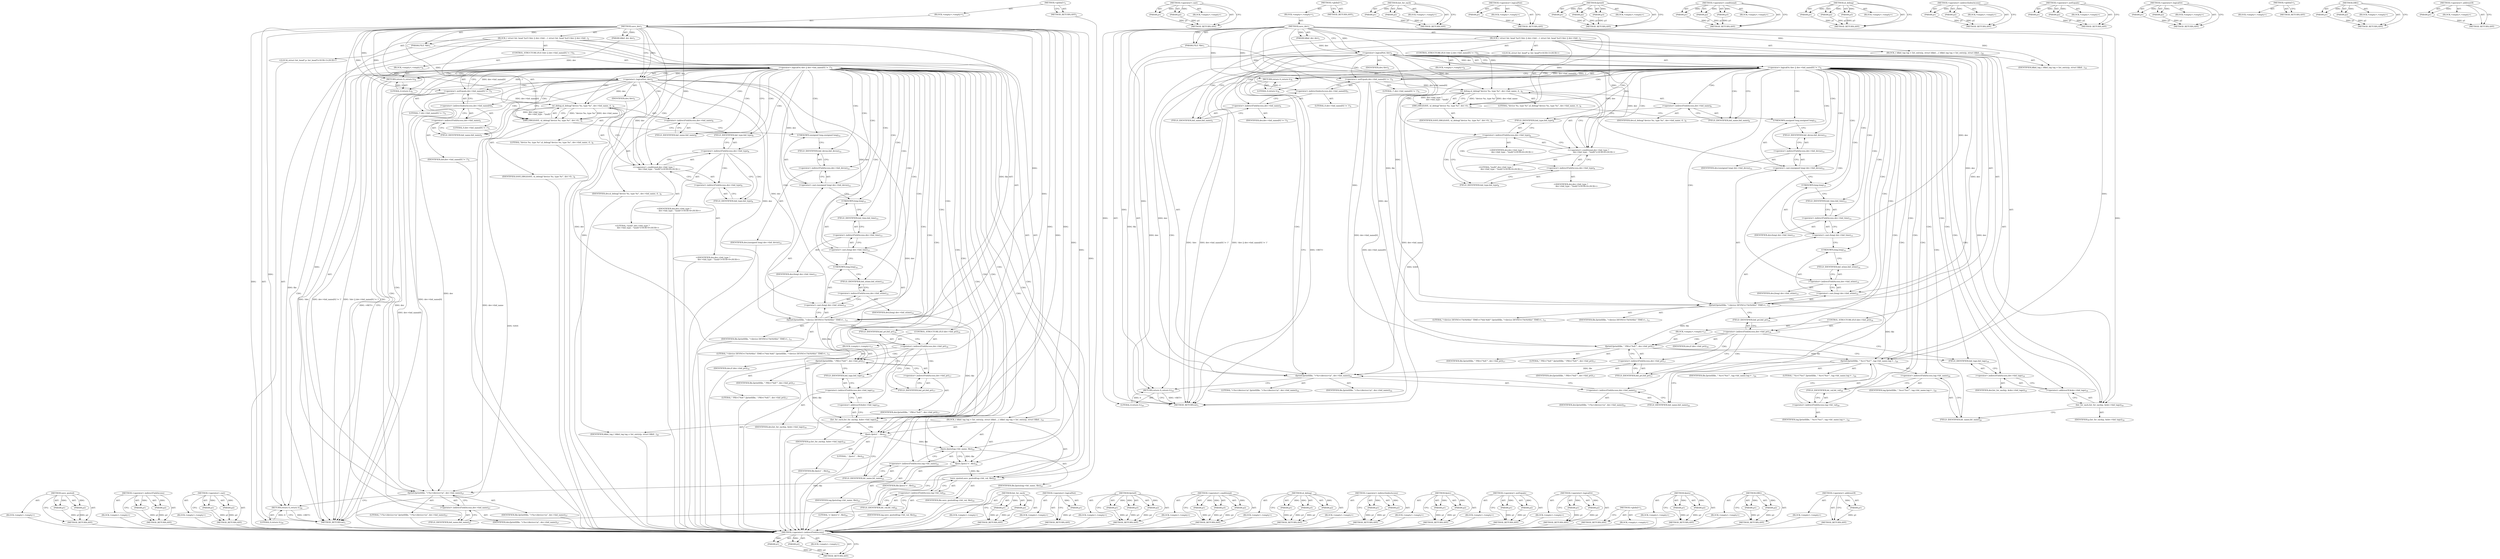 digraph "&lt;operator&gt;.addressOf" {
vulnerable_152 [label=<(METHOD,&lt;operator&gt;.indirectFieldAccess)>];
vulnerable_153 [label=<(PARAM,p1)>];
vulnerable_154 [label=<(PARAM,p2)>];
vulnerable_155 [label=<(BLOCK,&lt;empty&gt;,&lt;empty&gt;)>];
vulnerable_156 [label=<(METHOD_RETURN,ANY)>];
vulnerable_180 [label=<(METHOD,&lt;operator&gt;.cast)>];
vulnerable_181 [label=<(PARAM,p1)>];
vulnerable_182 [label=<(PARAM,p2)>];
vulnerable_183 [label=<(BLOCK,&lt;empty&gt;,&lt;empty&gt;)>];
vulnerable_184 [label=<(METHOD_RETURN,ANY)>];
vulnerable_6 [label=<(METHOD,&lt;global&gt;)<SUB>1</SUB>>];
vulnerable_7 [label=<(BLOCK,&lt;empty&gt;,&lt;empty&gt;)<SUB>1</SUB>>];
vulnerable_8 [label=<(METHOD,save_dev)<SUB>1</SUB>>];
vulnerable_9 [label=<(PARAM,blkid_dev dev)<SUB>1</SUB>>];
vulnerable_10 [label=<(PARAM,FILE *file)<SUB>1</SUB>>];
vulnerable_11 [label=<(BLOCK,{
 	struct list_head *p;

	if (!dev || dev-&gt;bid...,{
 	struct list_head *p;

	if (!dev || dev-&gt;bid...)<SUB>2</SUB>>];
vulnerable_12 [label="<(LOCAL,struct list_head* p: list_head*)<SUB>3</SUB>>"];
vulnerable_13 [label=<(CONTROL_STRUCTURE,IF,if (!dev || dev-&gt;bid_name[0] != '/'))<SUB>5</SUB>>];
vulnerable_14 [label=<(&lt;operator&gt;.logicalOr,!dev || dev-&gt;bid_name[0] != '/')<SUB>5</SUB>>];
vulnerable_15 [label=<(&lt;operator&gt;.logicalNot,!dev)<SUB>5</SUB>>];
vulnerable_16 [label=<(IDENTIFIER,dev,!dev)<SUB>5</SUB>>];
vulnerable_17 [label=<(&lt;operator&gt;.notEquals,dev-&gt;bid_name[0] != '/')<SUB>5</SUB>>];
vulnerable_18 [label=<(&lt;operator&gt;.indirectIndexAccess,dev-&gt;bid_name[0])<SUB>5</SUB>>];
vulnerable_19 [label=<(&lt;operator&gt;.indirectFieldAccess,dev-&gt;bid_name)<SUB>5</SUB>>];
vulnerable_20 [label=<(IDENTIFIER,dev,dev-&gt;bid_name[0] != '/')<SUB>5</SUB>>];
vulnerable_21 [label=<(FIELD_IDENTIFIER,bid_name,bid_name)<SUB>5</SUB>>];
vulnerable_22 [label=<(LITERAL,0,dev-&gt;bid_name[0] != '/')<SUB>5</SUB>>];
vulnerable_23 [label=<(LITERAL,'/',dev-&gt;bid_name[0] != '/')<SUB>5</SUB>>];
vulnerable_24 [label=<(BLOCK,&lt;empty&gt;,&lt;empty&gt;)<SUB>6</SUB>>];
vulnerable_25 [label=<(RETURN,return 0;,return 0;)<SUB>6</SUB>>];
vulnerable_26 [label=<(LITERAL,0,return 0;)<SUB>6</SUB>>];
vulnerable_27 [label=<(DBG,DBG(SAVE, ul_debug(&quot;device %s, type %s&quot;, dev-&gt;b...)<SUB>8</SUB>>];
vulnerable_28 [label=<(IDENTIFIER,SAVE,DBG(SAVE, ul_debug(&quot;device %s, type %s&quot;, dev-&gt;b...)<SUB>8</SUB>>];
vulnerable_29 [label=<(ul_debug,ul_debug(&quot;device %s, type %s&quot;, dev-&gt;bid_name, d...)<SUB>8</SUB>>];
vulnerable_30 [label=<(LITERAL,&quot;device %s, type %s&quot;,ul_debug(&quot;device %s, type %s&quot;, dev-&gt;bid_name, d...)<SUB>8</SUB>>];
vulnerable_31 [label=<(&lt;operator&gt;.indirectFieldAccess,dev-&gt;bid_name)<SUB>8</SUB>>];
vulnerable_32 [label=<(IDENTIFIER,dev,ul_debug(&quot;device %s, type %s&quot;, dev-&gt;bid_name, d...)<SUB>8</SUB>>];
vulnerable_33 [label=<(FIELD_IDENTIFIER,bid_name,bid_name)<SUB>8</SUB>>];
vulnerable_34 [label="<(&lt;operator&gt;.conditional,dev-&gt;bid_type ?
		   dev-&gt;bid_type : &quot;(null)&quot;)<SUB>8</SUB>>"];
vulnerable_35 [label=<(&lt;operator&gt;.indirectFieldAccess,dev-&gt;bid_type)<SUB>8</SUB>>];
vulnerable_36 [label="<(IDENTIFIER,dev,dev-&gt;bid_type ?
		   dev-&gt;bid_type : &quot;(null)&quot;)<SUB>8</SUB>>"];
vulnerable_37 [label=<(FIELD_IDENTIFIER,bid_type,bid_type)<SUB>8</SUB>>];
vulnerable_38 [label=<(&lt;operator&gt;.indirectFieldAccess,dev-&gt;bid_type)<SUB>9</SUB>>];
vulnerable_39 [label="<(IDENTIFIER,dev,dev-&gt;bid_type ?
		   dev-&gt;bid_type : &quot;(null)&quot;)<SUB>9</SUB>>"];
vulnerable_40 [label=<(FIELD_IDENTIFIER,bid_type,bid_type)<SUB>9</SUB>>];
vulnerable_41 [label="<(LITERAL,&quot;(null)&quot;,dev-&gt;bid_type ?
		   dev-&gt;bid_type : &quot;(null)&quot;)<SUB>9</SUB>>"];
vulnerable_42 [label=<(fprintf,fprintf(file, &quot;&lt;device DEVNO=\&quot;0x%04lx\&quot; TIME=\...)<SUB>11</SUB>>];
vulnerable_43 [label=<(IDENTIFIER,file,fprintf(file, &quot;&lt;device DEVNO=\&quot;0x%04lx\&quot; TIME=\...)<SUB>11</SUB>>];
vulnerable_44 [label=<(LITERAL,&quot;&lt;device DEVNO=\&quot;0x%04lx\&quot; TIME=\&quot;%ld.%ld\&quot;&quot;,fprintf(file, &quot;&lt;device DEVNO=\&quot;0x%04lx\&quot; TIME=\...)<SUB>11</SUB>>];
vulnerable_45 [label=<(&lt;operator&gt;.cast,(unsigned long) dev-&gt;bid_devno)<SUB>12</SUB>>];
vulnerable_46 [label=<(UNKNOWN,unsigned long,unsigned long)<SUB>12</SUB>>];
vulnerable_47 [label=<(&lt;operator&gt;.indirectFieldAccess,dev-&gt;bid_devno)<SUB>12</SUB>>];
vulnerable_48 [label=<(IDENTIFIER,dev,(unsigned long) dev-&gt;bid_devno)<SUB>12</SUB>>];
vulnerable_49 [label=<(FIELD_IDENTIFIER,bid_devno,bid_devno)<SUB>12</SUB>>];
vulnerable_50 [label=<(&lt;operator&gt;.cast,(long) dev-&gt;bid_time)<SUB>13</SUB>>];
vulnerable_51 [label=<(UNKNOWN,long,long)<SUB>13</SUB>>];
vulnerable_52 [label=<(&lt;operator&gt;.indirectFieldAccess,dev-&gt;bid_time)<SUB>13</SUB>>];
vulnerable_53 [label=<(IDENTIFIER,dev,(long) dev-&gt;bid_time)<SUB>13</SUB>>];
vulnerable_54 [label=<(FIELD_IDENTIFIER,bid_time,bid_time)<SUB>13</SUB>>];
vulnerable_55 [label=<(&lt;operator&gt;.cast,(long) dev-&gt;bid_utime)<SUB>14</SUB>>];
vulnerable_56 [label=<(UNKNOWN,long,long)<SUB>14</SUB>>];
vulnerable_57 [label=<(&lt;operator&gt;.indirectFieldAccess,dev-&gt;bid_utime)<SUB>14</SUB>>];
vulnerable_58 [label=<(IDENTIFIER,dev,(long) dev-&gt;bid_utime)<SUB>14</SUB>>];
vulnerable_59 [label=<(FIELD_IDENTIFIER,bid_utime,bid_utime)<SUB>14</SUB>>];
vulnerable_60 [label=<(CONTROL_STRUCTURE,IF,if (dev-&gt;bid_pri))<SUB>16</SUB>>];
vulnerable_61 [label=<(&lt;operator&gt;.indirectFieldAccess,dev-&gt;bid_pri)<SUB>16</SUB>>];
vulnerable_62 [label=<(IDENTIFIER,dev,if (dev-&gt;bid_pri))<SUB>16</SUB>>];
vulnerable_63 [label=<(FIELD_IDENTIFIER,bid_pri,bid_pri)<SUB>16</SUB>>];
vulnerable_64 [label=<(BLOCK,&lt;empty&gt;,&lt;empty&gt;)<SUB>17</SUB>>];
vulnerable_65 [label=<(fprintf,fprintf(file, &quot; PRI=\&quot;%d\&quot;&quot;, dev-&gt;bid_pri))<SUB>17</SUB>>];
vulnerable_66 [label=<(IDENTIFIER,file,fprintf(file, &quot; PRI=\&quot;%d\&quot;&quot;, dev-&gt;bid_pri))<SUB>17</SUB>>];
vulnerable_67 [label=<(LITERAL,&quot; PRI=\&quot;%d\&quot;&quot;,fprintf(file, &quot; PRI=\&quot;%d\&quot;&quot;, dev-&gt;bid_pri))<SUB>17</SUB>>];
vulnerable_68 [label=<(&lt;operator&gt;.indirectFieldAccess,dev-&gt;bid_pri)<SUB>17</SUB>>];
vulnerable_69 [label=<(IDENTIFIER,dev,fprintf(file, &quot; PRI=\&quot;%d\&quot;&quot;, dev-&gt;bid_pri))<SUB>17</SUB>>];
vulnerable_70 [label=<(FIELD_IDENTIFIER,bid_pri,bid_pri)<SUB>17</SUB>>];
vulnerable_71 [label=<(list_for_each,list_for_each(p, &amp;dev-&gt;bid_tags))<SUB>18</SUB>>];
vulnerable_72 [label=<(IDENTIFIER,p,list_for_each(p, &amp;dev-&gt;bid_tags))<SUB>18</SUB>>];
vulnerable_73 [label=<(&lt;operator&gt;.addressOf,&amp;dev-&gt;bid_tags)<SUB>18</SUB>>];
vulnerable_74 [label=<(&lt;operator&gt;.indirectFieldAccess,dev-&gt;bid_tags)<SUB>18</SUB>>];
vulnerable_75 [label=<(IDENTIFIER,dev,list_for_each(p, &amp;dev-&gt;bid_tags))<SUB>18</SUB>>];
vulnerable_76 [label=<(FIELD_IDENTIFIER,bid_tags,bid_tags)<SUB>18</SUB>>];
vulnerable_77 [label=<(BLOCK,{
 		blkid_tag tag = list_entry(p, struct blkid...,{
 		blkid_tag tag = list_entry(p, struct blkid...)<SUB>18</SUB>>];
vulnerable_78 [label=<(IDENTIFIER,blkid_tag,{
 		blkid_tag tag = list_entry(p, struct blkid...)<SUB>19</SUB>>];
vulnerable_79 [label=<(fprintf,fprintf(file, &quot; %s=\&quot;%s\&quot;&quot;, tag-&gt;bit_name,tag-&gt;...)<SUB>20</SUB>>];
vulnerable_80 [label=<(IDENTIFIER,file,fprintf(file, &quot; %s=\&quot;%s\&quot;&quot;, tag-&gt;bit_name,tag-&gt;...)<SUB>20</SUB>>];
vulnerable_81 [label=<(LITERAL,&quot; %s=\&quot;%s\&quot;&quot;,fprintf(file, &quot; %s=\&quot;%s\&quot;&quot;, tag-&gt;bit_name,tag-&gt;...)<SUB>20</SUB>>];
vulnerable_82 [label=<(&lt;operator&gt;.indirectFieldAccess,tag-&gt;bit_name)<SUB>20</SUB>>];
vulnerable_83 [label=<(IDENTIFIER,tag,fprintf(file, &quot; %s=\&quot;%s\&quot;&quot;, tag-&gt;bit_name,tag-&gt;...)<SUB>20</SUB>>];
vulnerable_84 [label=<(FIELD_IDENTIFIER,bit_name,bit_name)<SUB>20</SUB>>];
vulnerable_85 [label=<(&lt;operator&gt;.indirectFieldAccess,tag-&gt;bit_val)<SUB>20</SUB>>];
vulnerable_86 [label=<(IDENTIFIER,tag,fprintf(file, &quot; %s=\&quot;%s\&quot;&quot;, tag-&gt;bit_name,tag-&gt;...)<SUB>20</SUB>>];
vulnerable_87 [label=<(FIELD_IDENTIFIER,bit_val,bit_val)<SUB>20</SUB>>];
vulnerable_88 [label=<(fprintf,fprintf(file, &quot;&gt;%s&lt;/device&gt;\n&quot;, dev-&gt;bid_name))<SUB>22</SUB>>];
vulnerable_89 [label=<(IDENTIFIER,file,fprintf(file, &quot;&gt;%s&lt;/device&gt;\n&quot;, dev-&gt;bid_name))<SUB>22</SUB>>];
vulnerable_90 [label=<(LITERAL,&quot;&gt;%s&lt;/device&gt;\n&quot;,fprintf(file, &quot;&gt;%s&lt;/device&gt;\n&quot;, dev-&gt;bid_name))<SUB>22</SUB>>];
vulnerable_91 [label=<(&lt;operator&gt;.indirectFieldAccess,dev-&gt;bid_name)<SUB>22</SUB>>];
vulnerable_92 [label=<(IDENTIFIER,dev,fprintf(file, &quot;&gt;%s&lt;/device&gt;\n&quot;, dev-&gt;bid_name))<SUB>22</SUB>>];
vulnerable_93 [label=<(FIELD_IDENTIFIER,bid_name,bid_name)<SUB>22</SUB>>];
vulnerable_94 [label=<(RETURN,return 0;,return 0;)<SUB>24</SUB>>];
vulnerable_95 [label=<(LITERAL,0,return 0;)<SUB>24</SUB>>];
vulnerable_96 [label=<(METHOD_RETURN,int)<SUB>1</SUB>>];
vulnerable_98 [label=<(METHOD_RETURN,ANY)<SUB>1</SUB>>];
vulnerable_185 [label=<(METHOD,list_for_each)>];
vulnerable_186 [label=<(PARAM,p1)>];
vulnerable_187 [label=<(PARAM,p2)>];
vulnerable_188 [label=<(BLOCK,&lt;empty&gt;,&lt;empty&gt;)>];
vulnerable_189 [label=<(METHOD_RETURN,ANY)>];
vulnerable_138 [label=<(METHOD,&lt;operator&gt;.logicalNot)>];
vulnerable_139 [label=<(PARAM,p1)>];
vulnerable_140 [label=<(BLOCK,&lt;empty&gt;,&lt;empty&gt;)>];
vulnerable_141 [label=<(METHOD_RETURN,ANY)>];
vulnerable_174 [label=<(METHOD,fprintf)>];
vulnerable_175 [label=<(PARAM,p1)>];
vulnerable_176 [label=<(PARAM,p2)>];
vulnerable_177 [label=<(PARAM,p3)>];
vulnerable_178 [label=<(BLOCK,&lt;empty&gt;,&lt;empty&gt;)>];
vulnerable_179 [label=<(METHOD_RETURN,ANY)>];
vulnerable_168 [label=<(METHOD,&lt;operator&gt;.conditional)>];
vulnerable_169 [label=<(PARAM,p1)>];
vulnerable_170 [label=<(PARAM,p2)>];
vulnerable_171 [label=<(PARAM,p3)>];
vulnerable_172 [label=<(BLOCK,&lt;empty&gt;,&lt;empty&gt;)>];
vulnerable_173 [label=<(METHOD_RETURN,ANY)>];
vulnerable_162 [label=<(METHOD,ul_debug)>];
vulnerable_163 [label=<(PARAM,p1)>];
vulnerable_164 [label=<(PARAM,p2)>];
vulnerable_165 [label=<(PARAM,p3)>];
vulnerable_166 [label=<(BLOCK,&lt;empty&gt;,&lt;empty&gt;)>];
vulnerable_167 [label=<(METHOD_RETURN,ANY)>];
vulnerable_147 [label=<(METHOD,&lt;operator&gt;.indirectIndexAccess)>];
vulnerable_148 [label=<(PARAM,p1)>];
vulnerable_149 [label=<(PARAM,p2)>];
vulnerable_150 [label=<(BLOCK,&lt;empty&gt;,&lt;empty&gt;)>];
vulnerable_151 [label=<(METHOD_RETURN,ANY)>];
vulnerable_142 [label=<(METHOD,&lt;operator&gt;.notEquals)>];
vulnerable_143 [label=<(PARAM,p1)>];
vulnerable_144 [label=<(PARAM,p2)>];
vulnerable_145 [label=<(BLOCK,&lt;empty&gt;,&lt;empty&gt;)>];
vulnerable_146 [label=<(METHOD_RETURN,ANY)>];
vulnerable_133 [label=<(METHOD,&lt;operator&gt;.logicalOr)>];
vulnerable_134 [label=<(PARAM,p1)>];
vulnerable_135 [label=<(PARAM,p2)>];
vulnerable_136 [label=<(BLOCK,&lt;empty&gt;,&lt;empty&gt;)>];
vulnerable_137 [label=<(METHOD_RETURN,ANY)>];
vulnerable_127 [label=<(METHOD,&lt;global&gt;)<SUB>1</SUB>>];
vulnerable_128 [label=<(BLOCK,&lt;empty&gt;,&lt;empty&gt;)>];
vulnerable_129 [label=<(METHOD_RETURN,ANY)>];
vulnerable_157 [label=<(METHOD,DBG)>];
vulnerable_158 [label=<(PARAM,p1)>];
vulnerable_159 [label=<(PARAM,p2)>];
vulnerable_160 [label=<(BLOCK,&lt;empty&gt;,&lt;empty&gt;)>];
vulnerable_161 [label=<(METHOD_RETURN,ANY)>];
vulnerable_190 [label=<(METHOD,&lt;operator&gt;.addressOf)>];
vulnerable_191 [label=<(PARAM,p1)>];
vulnerable_192 [label=<(BLOCK,&lt;empty&gt;,&lt;empty&gt;)>];
vulnerable_193 [label=<(METHOD_RETURN,ANY)>];
fixed_209 [label=<(METHOD,save_quoted)>];
fixed_210 [label=<(PARAM,p1)>];
fixed_211 [label=<(PARAM,p2)>];
fixed_212 [label=<(BLOCK,&lt;empty&gt;,&lt;empty&gt;)>];
fixed_213 [label=<(METHOD_RETURN,ANY)>];
fixed_157 [label=<(METHOD,&lt;operator&gt;.indirectFieldAccess)>];
fixed_158 [label=<(PARAM,p1)>];
fixed_159 [label=<(PARAM,p2)>];
fixed_160 [label=<(BLOCK,&lt;empty&gt;,&lt;empty&gt;)>];
fixed_161 [label=<(METHOD_RETURN,ANY)>];
fixed_185 [label=<(METHOD,&lt;operator&gt;.cast)>];
fixed_186 [label=<(PARAM,p1)>];
fixed_187 [label=<(PARAM,p2)>];
fixed_188 [label=<(BLOCK,&lt;empty&gt;,&lt;empty&gt;)>];
fixed_189 [label=<(METHOD_RETURN,ANY)>];
fixed_6 [label=<(METHOD,&lt;global&gt;)<SUB>1</SUB>>];
fixed_7 [label=<(BLOCK,&lt;empty&gt;,&lt;empty&gt;)<SUB>1</SUB>>];
fixed_8 [label=<(METHOD,save_dev)<SUB>1</SUB>>];
fixed_9 [label=<(PARAM,blkid_dev dev)<SUB>1</SUB>>];
fixed_10 [label=<(PARAM,FILE *file)<SUB>1</SUB>>];
fixed_11 [label=<(BLOCK,{
 	struct list_head *p;

	if (!dev || dev-&gt;bid...,{
 	struct list_head *p;

	if (!dev || dev-&gt;bid...)<SUB>2</SUB>>];
fixed_12 [label="<(LOCAL,struct list_head* p: list_head*)<SUB>3</SUB>>"];
fixed_13 [label=<(CONTROL_STRUCTURE,IF,if (!dev || dev-&gt;bid_name[0] != '/'))<SUB>5</SUB>>];
fixed_14 [label=<(&lt;operator&gt;.logicalOr,!dev || dev-&gt;bid_name[0] != '/')<SUB>5</SUB>>];
fixed_15 [label=<(&lt;operator&gt;.logicalNot,!dev)<SUB>5</SUB>>];
fixed_16 [label=<(IDENTIFIER,dev,!dev)<SUB>5</SUB>>];
fixed_17 [label=<(&lt;operator&gt;.notEquals,dev-&gt;bid_name[0] != '/')<SUB>5</SUB>>];
fixed_18 [label=<(&lt;operator&gt;.indirectIndexAccess,dev-&gt;bid_name[0])<SUB>5</SUB>>];
fixed_19 [label=<(&lt;operator&gt;.indirectFieldAccess,dev-&gt;bid_name)<SUB>5</SUB>>];
fixed_20 [label=<(IDENTIFIER,dev,dev-&gt;bid_name[0] != '/')<SUB>5</SUB>>];
fixed_21 [label=<(FIELD_IDENTIFIER,bid_name,bid_name)<SUB>5</SUB>>];
fixed_22 [label=<(LITERAL,0,dev-&gt;bid_name[0] != '/')<SUB>5</SUB>>];
fixed_23 [label=<(LITERAL,'/',dev-&gt;bid_name[0] != '/')<SUB>5</SUB>>];
fixed_24 [label=<(BLOCK,&lt;empty&gt;,&lt;empty&gt;)<SUB>6</SUB>>];
fixed_25 [label=<(RETURN,return 0;,return 0;)<SUB>6</SUB>>];
fixed_26 [label=<(LITERAL,0,return 0;)<SUB>6</SUB>>];
fixed_27 [label=<(DBG,DBG(SAVE, ul_debug(&quot;device %s, type %s&quot;, dev-&gt;b...)<SUB>8</SUB>>];
fixed_28 [label=<(IDENTIFIER,SAVE,DBG(SAVE, ul_debug(&quot;device %s, type %s&quot;, dev-&gt;b...)<SUB>8</SUB>>];
fixed_29 [label=<(ul_debug,ul_debug(&quot;device %s, type %s&quot;, dev-&gt;bid_name, d...)<SUB>8</SUB>>];
fixed_30 [label=<(LITERAL,&quot;device %s, type %s&quot;,ul_debug(&quot;device %s, type %s&quot;, dev-&gt;bid_name, d...)<SUB>8</SUB>>];
fixed_31 [label=<(&lt;operator&gt;.indirectFieldAccess,dev-&gt;bid_name)<SUB>8</SUB>>];
fixed_32 [label=<(IDENTIFIER,dev,ul_debug(&quot;device %s, type %s&quot;, dev-&gt;bid_name, d...)<SUB>8</SUB>>];
fixed_33 [label=<(FIELD_IDENTIFIER,bid_name,bid_name)<SUB>8</SUB>>];
fixed_34 [label="<(&lt;operator&gt;.conditional,dev-&gt;bid_type ?
		   dev-&gt;bid_type : &quot;(null)&quot;)<SUB>8</SUB>>"];
fixed_35 [label=<(&lt;operator&gt;.indirectFieldAccess,dev-&gt;bid_type)<SUB>8</SUB>>];
fixed_36 [label="<(IDENTIFIER,dev,dev-&gt;bid_type ?
		   dev-&gt;bid_type : &quot;(null)&quot;)<SUB>8</SUB>>"];
fixed_37 [label=<(FIELD_IDENTIFIER,bid_type,bid_type)<SUB>8</SUB>>];
fixed_38 [label=<(&lt;operator&gt;.indirectFieldAccess,dev-&gt;bid_type)<SUB>9</SUB>>];
fixed_39 [label="<(IDENTIFIER,dev,dev-&gt;bid_type ?
		   dev-&gt;bid_type : &quot;(null)&quot;)<SUB>9</SUB>>"];
fixed_40 [label=<(FIELD_IDENTIFIER,bid_type,bid_type)<SUB>9</SUB>>];
fixed_41 [label="<(LITERAL,&quot;(null)&quot;,dev-&gt;bid_type ?
		   dev-&gt;bid_type : &quot;(null)&quot;)<SUB>9</SUB>>"];
fixed_42 [label=<(fprintf,fprintf(file, &quot;&lt;device DEVNO=\&quot;0x%04lx\&quot; TIME=\...)<SUB>11</SUB>>];
fixed_43 [label=<(IDENTIFIER,file,fprintf(file, &quot;&lt;device DEVNO=\&quot;0x%04lx\&quot; TIME=\...)<SUB>11</SUB>>];
fixed_44 [label=<(LITERAL,&quot;&lt;device DEVNO=\&quot;0x%04lx\&quot; TIME=\&quot;%ld.%ld\&quot;&quot;,fprintf(file, &quot;&lt;device DEVNO=\&quot;0x%04lx\&quot; TIME=\...)<SUB>11</SUB>>];
fixed_45 [label=<(&lt;operator&gt;.cast,(unsigned long) dev-&gt;bid_devno)<SUB>12</SUB>>];
fixed_46 [label=<(UNKNOWN,unsigned long,unsigned long)<SUB>12</SUB>>];
fixed_47 [label=<(&lt;operator&gt;.indirectFieldAccess,dev-&gt;bid_devno)<SUB>12</SUB>>];
fixed_48 [label=<(IDENTIFIER,dev,(unsigned long) dev-&gt;bid_devno)<SUB>12</SUB>>];
fixed_49 [label=<(FIELD_IDENTIFIER,bid_devno,bid_devno)<SUB>12</SUB>>];
fixed_50 [label=<(&lt;operator&gt;.cast,(long) dev-&gt;bid_time)<SUB>13</SUB>>];
fixed_51 [label=<(UNKNOWN,long,long)<SUB>13</SUB>>];
fixed_52 [label=<(&lt;operator&gt;.indirectFieldAccess,dev-&gt;bid_time)<SUB>13</SUB>>];
fixed_53 [label=<(IDENTIFIER,dev,(long) dev-&gt;bid_time)<SUB>13</SUB>>];
fixed_54 [label=<(FIELD_IDENTIFIER,bid_time,bid_time)<SUB>13</SUB>>];
fixed_55 [label=<(&lt;operator&gt;.cast,(long) dev-&gt;bid_utime)<SUB>14</SUB>>];
fixed_56 [label=<(UNKNOWN,long,long)<SUB>14</SUB>>];
fixed_57 [label=<(&lt;operator&gt;.indirectFieldAccess,dev-&gt;bid_utime)<SUB>14</SUB>>];
fixed_58 [label=<(IDENTIFIER,dev,(long) dev-&gt;bid_utime)<SUB>14</SUB>>];
fixed_59 [label=<(FIELD_IDENTIFIER,bid_utime,bid_utime)<SUB>14</SUB>>];
fixed_60 [label=<(CONTROL_STRUCTURE,IF,if (dev-&gt;bid_pri))<SUB>16</SUB>>];
fixed_61 [label=<(&lt;operator&gt;.indirectFieldAccess,dev-&gt;bid_pri)<SUB>16</SUB>>];
fixed_62 [label=<(IDENTIFIER,dev,if (dev-&gt;bid_pri))<SUB>16</SUB>>];
fixed_63 [label=<(FIELD_IDENTIFIER,bid_pri,bid_pri)<SUB>16</SUB>>];
fixed_64 [label=<(BLOCK,&lt;empty&gt;,&lt;empty&gt;)<SUB>17</SUB>>];
fixed_65 [label=<(fprintf,fprintf(file, &quot; PRI=\&quot;%d\&quot;&quot;, dev-&gt;bid_pri))<SUB>17</SUB>>];
fixed_66 [label=<(IDENTIFIER,file,fprintf(file, &quot; PRI=\&quot;%d\&quot;&quot;, dev-&gt;bid_pri))<SUB>17</SUB>>];
fixed_67 [label=<(LITERAL,&quot; PRI=\&quot;%d\&quot;&quot;,fprintf(file, &quot; PRI=\&quot;%d\&quot;&quot;, dev-&gt;bid_pri))<SUB>17</SUB>>];
fixed_68 [label=<(&lt;operator&gt;.indirectFieldAccess,dev-&gt;bid_pri)<SUB>17</SUB>>];
fixed_69 [label=<(IDENTIFIER,dev,fprintf(file, &quot; PRI=\&quot;%d\&quot;&quot;, dev-&gt;bid_pri))<SUB>17</SUB>>];
fixed_70 [label=<(FIELD_IDENTIFIER,bid_pri,bid_pri)<SUB>17</SUB>>];
fixed_71 [label=<(list_for_each,list_for_each(p, &amp;dev-&gt;bid_tags))<SUB>19</SUB>>];
fixed_72 [label=<(IDENTIFIER,p,list_for_each(p, &amp;dev-&gt;bid_tags))<SUB>19</SUB>>];
fixed_73 [label=<(&lt;operator&gt;.addressOf,&amp;dev-&gt;bid_tags)<SUB>19</SUB>>];
fixed_74 [label=<(&lt;operator&gt;.indirectFieldAccess,dev-&gt;bid_tags)<SUB>19</SUB>>];
fixed_75 [label=<(IDENTIFIER,dev,list_for_each(p, &amp;dev-&gt;bid_tags))<SUB>19</SUB>>];
fixed_76 [label=<(FIELD_IDENTIFIER,bid_tags,bid_tags)<SUB>19</SUB>>];
fixed_77 [label=<(BLOCK,{
 		blkid_tag tag = list_entry(p, struct blkid...,{
 		blkid_tag tag = list_entry(p, struct blkid...)<SUB>19</SUB>>];
fixed_78 [label=<(IDENTIFIER,blkid_tag,{
 		blkid_tag tag = list_entry(p, struct blkid...)<SUB>20</SUB>>];
fixed_79 [label=<(fputc,fputc(' ', file))<SUB>22</SUB>>];
fixed_80 [label=<(LITERAL,' ',fputc(' ', file))<SUB>22</SUB>>];
fixed_81 [label=<(IDENTIFIER,file,fputc(' ', file))<SUB>22</SUB>>];
fixed_82 [label=<(fputs,fputs(tag-&gt;bit_name, file))<SUB>23</SUB>>];
fixed_83 [label=<(&lt;operator&gt;.indirectFieldAccess,tag-&gt;bit_name)<SUB>23</SUB>>];
fixed_84 [label=<(IDENTIFIER,tag,fputs(tag-&gt;bit_name, file))<SUB>23</SUB>>];
fixed_85 [label=<(FIELD_IDENTIFIER,bit_name,bit_name)<SUB>23</SUB>>];
fixed_86 [label=<(IDENTIFIER,file,fputs(tag-&gt;bit_name, file))<SUB>23</SUB>>];
fixed_87 [label=<(fputc,fputc('=', file))<SUB>24</SUB>>];
fixed_88 [label=<(LITERAL,'=',fputc('=', file))<SUB>24</SUB>>];
fixed_89 [label=<(IDENTIFIER,file,fputc('=', file))<SUB>24</SUB>>];
fixed_90 [label=<(save_quoted,save_quoted(tag-&gt;bit_val, file))<SUB>25</SUB>>];
fixed_91 [label=<(&lt;operator&gt;.indirectFieldAccess,tag-&gt;bit_val)<SUB>25</SUB>>];
fixed_92 [label=<(IDENTIFIER,tag,save_quoted(tag-&gt;bit_val, file))<SUB>25</SUB>>];
fixed_93 [label=<(FIELD_IDENTIFIER,bit_val,bit_val)<SUB>25</SUB>>];
fixed_94 [label=<(IDENTIFIER,file,save_quoted(tag-&gt;bit_val, file))<SUB>25</SUB>>];
fixed_95 [label=<(fprintf,fprintf(file, &quot;&gt;%s&lt;/device&gt;\n&quot;, dev-&gt;bid_name))<SUB>27</SUB>>];
fixed_96 [label=<(IDENTIFIER,file,fprintf(file, &quot;&gt;%s&lt;/device&gt;\n&quot;, dev-&gt;bid_name))<SUB>27</SUB>>];
fixed_97 [label=<(LITERAL,&quot;&gt;%s&lt;/device&gt;\n&quot;,fprintf(file, &quot;&gt;%s&lt;/device&gt;\n&quot;, dev-&gt;bid_name))<SUB>27</SUB>>];
fixed_98 [label=<(&lt;operator&gt;.indirectFieldAccess,dev-&gt;bid_name)<SUB>27</SUB>>];
fixed_99 [label=<(IDENTIFIER,dev,fprintf(file, &quot;&gt;%s&lt;/device&gt;\n&quot;, dev-&gt;bid_name))<SUB>27</SUB>>];
fixed_100 [label=<(FIELD_IDENTIFIER,bid_name,bid_name)<SUB>27</SUB>>];
fixed_101 [label=<(RETURN,return 0;,return 0;)<SUB>29</SUB>>];
fixed_102 [label=<(LITERAL,0,return 0;)<SUB>29</SUB>>];
fixed_103 [label=<(METHOD_RETURN,int)<SUB>1</SUB>>];
fixed_105 [label=<(METHOD_RETURN,ANY)<SUB>1</SUB>>];
fixed_190 [label=<(METHOD,list_for_each)>];
fixed_191 [label=<(PARAM,p1)>];
fixed_192 [label=<(PARAM,p2)>];
fixed_193 [label=<(BLOCK,&lt;empty&gt;,&lt;empty&gt;)>];
fixed_194 [label=<(METHOD_RETURN,ANY)>];
fixed_143 [label=<(METHOD,&lt;operator&gt;.logicalNot)>];
fixed_144 [label=<(PARAM,p1)>];
fixed_145 [label=<(BLOCK,&lt;empty&gt;,&lt;empty&gt;)>];
fixed_146 [label=<(METHOD_RETURN,ANY)>];
fixed_179 [label=<(METHOD,fprintf)>];
fixed_180 [label=<(PARAM,p1)>];
fixed_181 [label=<(PARAM,p2)>];
fixed_182 [label=<(PARAM,p3)>];
fixed_183 [label=<(BLOCK,&lt;empty&gt;,&lt;empty&gt;)>];
fixed_184 [label=<(METHOD_RETURN,ANY)>];
fixed_173 [label=<(METHOD,&lt;operator&gt;.conditional)>];
fixed_174 [label=<(PARAM,p1)>];
fixed_175 [label=<(PARAM,p2)>];
fixed_176 [label=<(PARAM,p3)>];
fixed_177 [label=<(BLOCK,&lt;empty&gt;,&lt;empty&gt;)>];
fixed_178 [label=<(METHOD_RETURN,ANY)>];
fixed_167 [label=<(METHOD,ul_debug)>];
fixed_168 [label=<(PARAM,p1)>];
fixed_169 [label=<(PARAM,p2)>];
fixed_170 [label=<(PARAM,p3)>];
fixed_171 [label=<(BLOCK,&lt;empty&gt;,&lt;empty&gt;)>];
fixed_172 [label=<(METHOD_RETURN,ANY)>];
fixed_152 [label=<(METHOD,&lt;operator&gt;.indirectIndexAccess)>];
fixed_153 [label=<(PARAM,p1)>];
fixed_154 [label=<(PARAM,p2)>];
fixed_155 [label=<(BLOCK,&lt;empty&gt;,&lt;empty&gt;)>];
fixed_156 [label=<(METHOD_RETURN,ANY)>];
fixed_199 [label=<(METHOD,fputc)>];
fixed_200 [label=<(PARAM,p1)>];
fixed_201 [label=<(PARAM,p2)>];
fixed_202 [label=<(BLOCK,&lt;empty&gt;,&lt;empty&gt;)>];
fixed_203 [label=<(METHOD_RETURN,ANY)>];
fixed_147 [label=<(METHOD,&lt;operator&gt;.notEquals)>];
fixed_148 [label=<(PARAM,p1)>];
fixed_149 [label=<(PARAM,p2)>];
fixed_150 [label=<(BLOCK,&lt;empty&gt;,&lt;empty&gt;)>];
fixed_151 [label=<(METHOD_RETURN,ANY)>];
fixed_138 [label=<(METHOD,&lt;operator&gt;.logicalOr)>];
fixed_139 [label=<(PARAM,p1)>];
fixed_140 [label=<(PARAM,p2)>];
fixed_141 [label=<(BLOCK,&lt;empty&gt;,&lt;empty&gt;)>];
fixed_142 [label=<(METHOD_RETURN,ANY)>];
fixed_132 [label=<(METHOD,&lt;global&gt;)<SUB>1</SUB>>];
fixed_133 [label=<(BLOCK,&lt;empty&gt;,&lt;empty&gt;)>];
fixed_134 [label=<(METHOD_RETURN,ANY)>];
fixed_204 [label=<(METHOD,fputs)>];
fixed_205 [label=<(PARAM,p1)>];
fixed_206 [label=<(PARAM,p2)>];
fixed_207 [label=<(BLOCK,&lt;empty&gt;,&lt;empty&gt;)>];
fixed_208 [label=<(METHOD_RETURN,ANY)>];
fixed_162 [label=<(METHOD,DBG)>];
fixed_163 [label=<(PARAM,p1)>];
fixed_164 [label=<(PARAM,p2)>];
fixed_165 [label=<(BLOCK,&lt;empty&gt;,&lt;empty&gt;)>];
fixed_166 [label=<(METHOD_RETURN,ANY)>];
fixed_195 [label=<(METHOD,&lt;operator&gt;.addressOf)>];
fixed_196 [label=<(PARAM,p1)>];
fixed_197 [label=<(BLOCK,&lt;empty&gt;,&lt;empty&gt;)>];
fixed_198 [label=<(METHOD_RETURN,ANY)>];
vulnerable_152 -> vulnerable_153  [key=0, label="AST: "];
vulnerable_152 -> vulnerable_153  [key=1, label="DDG: "];
vulnerable_152 -> vulnerable_155  [key=0, label="AST: "];
vulnerable_152 -> vulnerable_154  [key=0, label="AST: "];
vulnerable_152 -> vulnerable_154  [key=1, label="DDG: "];
vulnerable_152 -> vulnerable_156  [key=0, label="AST: "];
vulnerable_152 -> vulnerable_156  [key=1, label="CFG: "];
vulnerable_153 -> vulnerable_156  [key=0, label="DDG: p1"];
vulnerable_154 -> vulnerable_156  [key=0, label="DDG: p2"];
vulnerable_180 -> vulnerable_181  [key=0, label="AST: "];
vulnerable_180 -> vulnerable_181  [key=1, label="DDG: "];
vulnerable_180 -> vulnerable_183  [key=0, label="AST: "];
vulnerable_180 -> vulnerable_182  [key=0, label="AST: "];
vulnerable_180 -> vulnerable_182  [key=1, label="DDG: "];
vulnerable_180 -> vulnerable_184  [key=0, label="AST: "];
vulnerable_180 -> vulnerable_184  [key=1, label="CFG: "];
vulnerable_181 -> vulnerable_184  [key=0, label="DDG: p1"];
vulnerable_182 -> vulnerable_184  [key=0, label="DDG: p2"];
vulnerable_6 -> vulnerable_7  [key=0, label="AST: "];
vulnerable_6 -> vulnerable_98  [key=0, label="AST: "];
vulnerable_6 -> vulnerable_98  [key=1, label="CFG: "];
vulnerable_7 -> vulnerable_8  [key=0, label="AST: "];
vulnerable_8 -> vulnerable_9  [key=0, label="AST: "];
vulnerable_8 -> vulnerable_9  [key=1, label="DDG: "];
vulnerable_8 -> vulnerable_10  [key=0, label="AST: "];
vulnerable_8 -> vulnerable_10  [key=1, label="DDG: "];
vulnerable_8 -> vulnerable_11  [key=0, label="AST: "];
vulnerable_8 -> vulnerable_96  [key=0, label="AST: "];
vulnerable_8 -> vulnerable_15  [key=0, label="CFG: "];
vulnerable_8 -> vulnerable_15  [key=1, label="DDG: "];
vulnerable_8 -> vulnerable_77  [key=0, label="DDG: "];
vulnerable_8 -> vulnerable_94  [key=0, label="DDG: "];
vulnerable_8 -> vulnerable_27  [key=0, label="DDG: "];
vulnerable_8 -> vulnerable_42  [key=0, label="DDG: "];
vulnerable_8 -> vulnerable_71  [key=0, label="DDG: "];
vulnerable_8 -> vulnerable_78  [key=0, label="DDG: "];
vulnerable_8 -> vulnerable_88  [key=0, label="DDG: "];
vulnerable_8 -> vulnerable_95  [key=0, label="DDG: "];
vulnerable_8 -> vulnerable_25  [key=0, label="DDG: "];
vulnerable_8 -> vulnerable_29  [key=0, label="DDG: "];
vulnerable_8 -> vulnerable_79  [key=0, label="DDG: "];
vulnerable_8 -> vulnerable_17  [key=0, label="DDG: "];
vulnerable_8 -> vulnerable_26  [key=0, label="DDG: "];
vulnerable_8 -> vulnerable_34  [key=0, label="DDG: "];
vulnerable_8 -> vulnerable_65  [key=0, label="DDG: "];
vulnerable_9 -> vulnerable_15  [key=0, label="DDG: dev"];
vulnerable_10 -> vulnerable_96  [key=0, label="DDG: file"];
vulnerable_10 -> vulnerable_42  [key=0, label="DDG: file"];
vulnerable_11 -> vulnerable_12  [key=0, label="AST: "];
vulnerable_11 -> vulnerable_13  [key=0, label="AST: "];
vulnerable_11 -> vulnerable_27  [key=0, label="AST: "];
vulnerable_11 -> vulnerable_42  [key=0, label="AST: "];
vulnerable_11 -> vulnerable_60  [key=0, label="AST: "];
vulnerable_11 -> vulnerable_71  [key=0, label="AST: "];
vulnerable_11 -> vulnerable_77  [key=0, label="AST: "];
vulnerable_11 -> vulnerable_88  [key=0, label="AST: "];
vulnerable_11 -> vulnerable_94  [key=0, label="AST: "];
vulnerable_13 -> vulnerable_14  [key=0, label="AST: "];
vulnerable_13 -> vulnerable_24  [key=0, label="AST: "];
vulnerable_14 -> vulnerable_15  [key=0, label="AST: "];
vulnerable_14 -> vulnerable_17  [key=0, label="AST: "];
vulnerable_14 -> vulnerable_25  [key=0, label="CFG: "];
vulnerable_14 -> vulnerable_25  [key=1, label="CDG: "];
vulnerable_14 -> vulnerable_33  [key=0, label="CFG: "];
vulnerable_14 -> vulnerable_33  [key=1, label="CDG: "];
vulnerable_14 -> vulnerable_96  [key=0, label="DDG: !dev"];
vulnerable_14 -> vulnerable_96  [key=1, label="DDG: dev-&gt;bid_name[0] != '/'"];
vulnerable_14 -> vulnerable_96  [key=2, label="DDG: !dev || dev-&gt;bid_name[0] != '/'"];
vulnerable_14 -> vulnerable_47  [key=0, label="CDG: "];
vulnerable_14 -> vulnerable_34  [key=0, label="CDG: "];
vulnerable_14 -> vulnerable_94  [key=0, label="CDG: "];
vulnerable_14 -> vulnerable_49  [key=0, label="CDG: "];
vulnerable_14 -> vulnerable_73  [key=0, label="CDG: "];
vulnerable_14 -> vulnerable_42  [key=0, label="CDG: "];
vulnerable_14 -> vulnerable_51  [key=0, label="CDG: "];
vulnerable_14 -> vulnerable_57  [key=0, label="CDG: "];
vulnerable_14 -> vulnerable_52  [key=0, label="CDG: "];
vulnerable_14 -> vulnerable_37  [key=0, label="CDG: "];
vulnerable_14 -> vulnerable_46  [key=0, label="CDG: "];
vulnerable_14 -> vulnerable_84  [key=0, label="CDG: "];
vulnerable_14 -> vulnerable_85  [key=0, label="CDG: "];
vulnerable_14 -> vulnerable_56  [key=0, label="CDG: "];
vulnerable_14 -> vulnerable_74  [key=0, label="CDG: "];
vulnerable_14 -> vulnerable_45  [key=0, label="CDG: "];
vulnerable_14 -> vulnerable_27  [key=0, label="CDG: "];
vulnerable_14 -> vulnerable_29  [key=0, label="CDG: "];
vulnerable_14 -> vulnerable_76  [key=0, label="CDG: "];
vulnerable_14 -> vulnerable_50  [key=0, label="CDG: "];
vulnerable_14 -> vulnerable_59  [key=0, label="CDG: "];
vulnerable_14 -> vulnerable_87  [key=0, label="CDG: "];
vulnerable_14 -> vulnerable_91  [key=0, label="CDG: "];
vulnerable_14 -> vulnerable_35  [key=0, label="CDG: "];
vulnerable_14 -> vulnerable_82  [key=0, label="CDG: "];
vulnerable_14 -> vulnerable_93  [key=0, label="CDG: "];
vulnerable_14 -> vulnerable_54  [key=0, label="CDG: "];
vulnerable_14 -> vulnerable_79  [key=0, label="CDG: "];
vulnerable_14 -> vulnerable_61  [key=0, label="CDG: "];
vulnerable_14 -> vulnerable_71  [key=0, label="CDG: "];
vulnerable_14 -> vulnerable_88  [key=0, label="CDG: "];
vulnerable_14 -> vulnerable_63  [key=0, label="CDG: "];
vulnerable_14 -> vulnerable_55  [key=0, label="CDG: "];
vulnerable_14 -> vulnerable_31  [key=0, label="CDG: "];
vulnerable_15 -> vulnerable_16  [key=0, label="AST: "];
vulnerable_15 -> vulnerable_14  [key=0, label="CFG: "];
vulnerable_15 -> vulnerable_14  [key=1, label="DDG: dev"];
vulnerable_15 -> vulnerable_21  [key=0, label="CFG: "];
vulnerable_15 -> vulnerable_21  [key=1, label="CDG: "];
vulnerable_15 -> vulnerable_96  [key=0, label="DDG: dev"];
vulnerable_15 -> vulnerable_42  [key=0, label="DDG: dev"];
vulnerable_15 -> vulnerable_71  [key=0, label="DDG: dev"];
vulnerable_15 -> vulnerable_88  [key=0, label="DDG: dev"];
vulnerable_15 -> vulnerable_29  [key=0, label="DDG: dev"];
vulnerable_15 -> vulnerable_45  [key=0, label="DDG: dev"];
vulnerable_15 -> vulnerable_50  [key=0, label="DDG: dev"];
vulnerable_15 -> vulnerable_55  [key=0, label="DDG: dev"];
vulnerable_15 -> vulnerable_34  [key=0, label="DDG: dev"];
vulnerable_15 -> vulnerable_65  [key=0, label="DDG: dev"];
vulnerable_15 -> vulnerable_17  [key=0, label="CDG: "];
vulnerable_15 -> vulnerable_19  [key=0, label="CDG: "];
vulnerable_15 -> vulnerable_18  [key=0, label="CDG: "];
vulnerable_17 -> vulnerable_18  [key=0, label="AST: "];
vulnerable_17 -> vulnerable_23  [key=0, label="AST: "];
vulnerable_17 -> vulnerable_14  [key=0, label="CFG: "];
vulnerable_17 -> vulnerable_14  [key=1, label="DDG: dev-&gt;bid_name[0]"];
vulnerable_17 -> vulnerable_14  [key=2, label="DDG: '/'"];
vulnerable_17 -> vulnerable_96  [key=0, label="DDG: dev-&gt;bid_name[0]"];
vulnerable_17 -> vulnerable_88  [key=0, label="DDG: dev-&gt;bid_name[0]"];
vulnerable_17 -> vulnerable_29  [key=0, label="DDG: dev-&gt;bid_name[0]"];
vulnerable_18 -> vulnerable_19  [key=0, label="AST: "];
vulnerable_18 -> vulnerable_22  [key=0, label="AST: "];
vulnerable_18 -> vulnerable_17  [key=0, label="CFG: "];
vulnerable_19 -> vulnerable_20  [key=0, label="AST: "];
vulnerable_19 -> vulnerable_21  [key=0, label="AST: "];
vulnerable_19 -> vulnerable_18  [key=0, label="CFG: "];
vulnerable_21 -> vulnerable_19  [key=0, label="CFG: "];
vulnerable_24 -> vulnerable_25  [key=0, label="AST: "];
vulnerable_25 -> vulnerable_26  [key=0, label="AST: "];
vulnerable_25 -> vulnerable_96  [key=0, label="CFG: "];
vulnerable_25 -> vulnerable_96  [key=1, label="DDG: &lt;RET&gt;"];
vulnerable_26 -> vulnerable_25  [key=0, label="DDG: 0"];
vulnerable_27 -> vulnerable_28  [key=0, label="AST: "];
vulnerable_27 -> vulnerable_29  [key=0, label="AST: "];
vulnerable_27 -> vulnerable_46  [key=0, label="CFG: "];
vulnerable_27 -> vulnerable_96  [key=0, label="DDG: SAVE"];
vulnerable_29 -> vulnerable_30  [key=0, label="AST: "];
vulnerable_29 -> vulnerable_31  [key=0, label="AST: "];
vulnerable_29 -> vulnerable_34  [key=0, label="AST: "];
vulnerable_29 -> vulnerable_27  [key=0, label="CFG: "];
vulnerable_29 -> vulnerable_27  [key=1, label="DDG: &quot;device %s, type %s&quot;"];
vulnerable_29 -> vulnerable_27  [key=2, label="DDG: dev-&gt;bid_name"];
vulnerable_29 -> vulnerable_27  [key=3, label="DDG: dev-&gt;bid_type ?
		   dev-&gt;bid_type : &quot;(null)&quot;"];
vulnerable_29 -> vulnerable_88  [key=0, label="DDG: dev-&gt;bid_name"];
vulnerable_31 -> vulnerable_32  [key=0, label="AST: "];
vulnerable_31 -> vulnerable_33  [key=0, label="AST: "];
vulnerable_31 -> vulnerable_37  [key=0, label="CFG: "];
vulnerable_33 -> vulnerable_31  [key=0, label="CFG: "];
vulnerable_34 -> vulnerable_35  [key=0, label="AST: "];
vulnerable_34 -> vulnerable_38  [key=0, label="AST: "];
vulnerable_34 -> vulnerable_41  [key=0, label="AST: "];
vulnerable_34 -> vulnerable_29  [key=0, label="CFG: "];
vulnerable_35 -> vulnerable_36  [key=0, label="AST: "];
vulnerable_35 -> vulnerable_37  [key=0, label="AST: "];
vulnerable_35 -> vulnerable_40  [key=0, label="CFG: "];
vulnerable_35 -> vulnerable_40  [key=1, label="CDG: "];
vulnerable_35 -> vulnerable_34  [key=0, label="CFG: "];
vulnerable_35 -> vulnerable_38  [key=0, label="CDG: "];
vulnerable_37 -> vulnerable_35  [key=0, label="CFG: "];
vulnerable_38 -> vulnerable_39  [key=0, label="AST: "];
vulnerable_38 -> vulnerable_40  [key=0, label="AST: "];
vulnerable_38 -> vulnerable_34  [key=0, label="CFG: "];
vulnerable_40 -> vulnerable_38  [key=0, label="CFG: "];
vulnerable_42 -> vulnerable_43  [key=0, label="AST: "];
vulnerable_42 -> vulnerable_44  [key=0, label="AST: "];
vulnerable_42 -> vulnerable_45  [key=0, label="AST: "];
vulnerable_42 -> vulnerable_50  [key=0, label="AST: "];
vulnerable_42 -> vulnerable_55  [key=0, label="AST: "];
vulnerable_42 -> vulnerable_63  [key=0, label="CFG: "];
vulnerable_42 -> vulnerable_79  [key=0, label="DDG: file"];
vulnerable_42 -> vulnerable_65  [key=0, label="DDG: file"];
vulnerable_45 -> vulnerable_46  [key=0, label="AST: "];
vulnerable_45 -> vulnerable_47  [key=0, label="AST: "];
vulnerable_45 -> vulnerable_51  [key=0, label="CFG: "];
vulnerable_46 -> vulnerable_49  [key=0, label="CFG: "];
vulnerable_47 -> vulnerable_48  [key=0, label="AST: "];
vulnerable_47 -> vulnerable_49  [key=0, label="AST: "];
vulnerable_47 -> vulnerable_45  [key=0, label="CFG: "];
vulnerable_49 -> vulnerable_47  [key=0, label="CFG: "];
vulnerable_50 -> vulnerable_51  [key=0, label="AST: "];
vulnerable_50 -> vulnerable_52  [key=0, label="AST: "];
vulnerable_50 -> vulnerable_56  [key=0, label="CFG: "];
vulnerable_51 -> vulnerable_54  [key=0, label="CFG: "];
vulnerable_52 -> vulnerable_53  [key=0, label="AST: "];
vulnerable_52 -> vulnerable_54  [key=0, label="AST: "];
vulnerable_52 -> vulnerable_50  [key=0, label="CFG: "];
vulnerable_54 -> vulnerable_52  [key=0, label="CFG: "];
vulnerable_55 -> vulnerable_56  [key=0, label="AST: "];
vulnerable_55 -> vulnerable_57  [key=0, label="AST: "];
vulnerable_55 -> vulnerable_42  [key=0, label="CFG: "];
vulnerable_56 -> vulnerable_59  [key=0, label="CFG: "];
vulnerable_57 -> vulnerable_58  [key=0, label="AST: "];
vulnerable_57 -> vulnerable_59  [key=0, label="AST: "];
vulnerable_57 -> vulnerable_55  [key=0, label="CFG: "];
vulnerable_59 -> vulnerable_57  [key=0, label="CFG: "];
vulnerable_60 -> vulnerable_61  [key=0, label="AST: "];
vulnerable_60 -> vulnerable_64  [key=0, label="AST: "];
vulnerable_61 -> vulnerable_62  [key=0, label="AST: "];
vulnerable_61 -> vulnerable_63  [key=0, label="AST: "];
vulnerable_61 -> vulnerable_70  [key=0, label="CFG: "];
vulnerable_61 -> vulnerable_70  [key=1, label="CDG: "];
vulnerable_61 -> vulnerable_76  [key=0, label="CFG: "];
vulnerable_61 -> vulnerable_68  [key=0, label="CDG: "];
vulnerable_61 -> vulnerable_65  [key=0, label="CDG: "];
vulnerable_63 -> vulnerable_61  [key=0, label="CFG: "];
vulnerable_64 -> vulnerable_65  [key=0, label="AST: "];
vulnerable_65 -> vulnerable_66  [key=0, label="AST: "];
vulnerable_65 -> vulnerable_67  [key=0, label="AST: "];
vulnerable_65 -> vulnerable_68  [key=0, label="AST: "];
vulnerable_65 -> vulnerable_76  [key=0, label="CFG: "];
vulnerable_65 -> vulnerable_79  [key=0, label="DDG: file"];
vulnerable_68 -> vulnerable_69  [key=0, label="AST: "];
vulnerable_68 -> vulnerable_70  [key=0, label="AST: "];
vulnerable_68 -> vulnerable_65  [key=0, label="CFG: "];
vulnerable_70 -> vulnerable_68  [key=0, label="CFG: "];
vulnerable_71 -> vulnerable_72  [key=0, label="AST: "];
vulnerable_71 -> vulnerable_73  [key=0, label="AST: "];
vulnerable_71 -> vulnerable_84  [key=0, label="CFG: "];
vulnerable_73 -> vulnerable_74  [key=0, label="AST: "];
vulnerable_73 -> vulnerable_71  [key=0, label="CFG: "];
vulnerable_74 -> vulnerable_75  [key=0, label="AST: "];
vulnerable_74 -> vulnerable_76  [key=0, label="AST: "];
vulnerable_74 -> vulnerable_73  [key=0, label="CFG: "];
vulnerable_76 -> vulnerable_74  [key=0, label="CFG: "];
vulnerable_77 -> vulnerable_78  [key=0, label="AST: "];
vulnerable_77 -> vulnerable_79  [key=0, label="AST: "];
vulnerable_79 -> vulnerable_80  [key=0, label="AST: "];
vulnerable_79 -> vulnerable_81  [key=0, label="AST: "];
vulnerable_79 -> vulnerable_82  [key=0, label="AST: "];
vulnerable_79 -> vulnerable_85  [key=0, label="AST: "];
vulnerable_79 -> vulnerable_93  [key=0, label="CFG: "];
vulnerable_79 -> vulnerable_88  [key=0, label="DDG: file"];
vulnerable_82 -> vulnerable_83  [key=0, label="AST: "];
vulnerable_82 -> vulnerable_84  [key=0, label="AST: "];
vulnerable_82 -> vulnerable_87  [key=0, label="CFG: "];
vulnerable_84 -> vulnerable_82  [key=0, label="CFG: "];
vulnerable_85 -> vulnerable_86  [key=0, label="AST: "];
vulnerable_85 -> vulnerable_87  [key=0, label="AST: "];
vulnerable_85 -> vulnerable_79  [key=0, label="CFG: "];
vulnerable_87 -> vulnerable_85  [key=0, label="CFG: "];
vulnerable_88 -> vulnerable_89  [key=0, label="AST: "];
vulnerable_88 -> vulnerable_90  [key=0, label="AST: "];
vulnerable_88 -> vulnerable_91  [key=0, label="AST: "];
vulnerable_88 -> vulnerable_94  [key=0, label="CFG: "];
vulnerable_91 -> vulnerable_92  [key=0, label="AST: "];
vulnerable_91 -> vulnerable_93  [key=0, label="AST: "];
vulnerable_91 -> vulnerable_88  [key=0, label="CFG: "];
vulnerable_93 -> vulnerable_91  [key=0, label="CFG: "];
vulnerable_94 -> vulnerable_95  [key=0, label="AST: "];
vulnerable_94 -> vulnerable_96  [key=0, label="CFG: "];
vulnerable_94 -> vulnerable_96  [key=1, label="DDG: &lt;RET&gt;"];
vulnerable_95 -> vulnerable_94  [key=0, label="DDG: 0"];
vulnerable_185 -> vulnerable_186  [key=0, label="AST: "];
vulnerable_185 -> vulnerable_186  [key=1, label="DDG: "];
vulnerable_185 -> vulnerable_188  [key=0, label="AST: "];
vulnerable_185 -> vulnerable_187  [key=0, label="AST: "];
vulnerable_185 -> vulnerable_187  [key=1, label="DDG: "];
vulnerable_185 -> vulnerable_189  [key=0, label="AST: "];
vulnerable_185 -> vulnerable_189  [key=1, label="CFG: "];
vulnerable_186 -> vulnerable_189  [key=0, label="DDG: p1"];
vulnerable_187 -> vulnerable_189  [key=0, label="DDG: p2"];
vulnerable_138 -> vulnerable_139  [key=0, label="AST: "];
vulnerable_138 -> vulnerable_139  [key=1, label="DDG: "];
vulnerable_138 -> vulnerable_140  [key=0, label="AST: "];
vulnerable_138 -> vulnerable_141  [key=0, label="AST: "];
vulnerable_138 -> vulnerable_141  [key=1, label="CFG: "];
vulnerable_139 -> vulnerable_141  [key=0, label="DDG: p1"];
vulnerable_174 -> vulnerable_175  [key=0, label="AST: "];
vulnerable_174 -> vulnerable_175  [key=1, label="DDG: "];
vulnerable_174 -> vulnerable_178  [key=0, label="AST: "];
vulnerable_174 -> vulnerable_176  [key=0, label="AST: "];
vulnerable_174 -> vulnerable_176  [key=1, label="DDG: "];
vulnerable_174 -> vulnerable_179  [key=0, label="AST: "];
vulnerable_174 -> vulnerable_179  [key=1, label="CFG: "];
vulnerable_174 -> vulnerable_177  [key=0, label="AST: "];
vulnerable_174 -> vulnerable_177  [key=1, label="DDG: "];
vulnerable_175 -> vulnerable_179  [key=0, label="DDG: p1"];
vulnerable_176 -> vulnerable_179  [key=0, label="DDG: p2"];
vulnerable_177 -> vulnerable_179  [key=0, label="DDG: p3"];
vulnerable_168 -> vulnerable_169  [key=0, label="AST: "];
vulnerable_168 -> vulnerable_169  [key=1, label="DDG: "];
vulnerable_168 -> vulnerable_172  [key=0, label="AST: "];
vulnerable_168 -> vulnerable_170  [key=0, label="AST: "];
vulnerable_168 -> vulnerable_170  [key=1, label="DDG: "];
vulnerable_168 -> vulnerable_173  [key=0, label="AST: "];
vulnerable_168 -> vulnerable_173  [key=1, label="CFG: "];
vulnerable_168 -> vulnerable_171  [key=0, label="AST: "];
vulnerable_168 -> vulnerable_171  [key=1, label="DDG: "];
vulnerable_169 -> vulnerable_173  [key=0, label="DDG: p1"];
vulnerable_170 -> vulnerable_173  [key=0, label="DDG: p2"];
vulnerable_171 -> vulnerable_173  [key=0, label="DDG: p3"];
vulnerable_162 -> vulnerable_163  [key=0, label="AST: "];
vulnerable_162 -> vulnerable_163  [key=1, label="DDG: "];
vulnerable_162 -> vulnerable_166  [key=0, label="AST: "];
vulnerable_162 -> vulnerable_164  [key=0, label="AST: "];
vulnerable_162 -> vulnerable_164  [key=1, label="DDG: "];
vulnerable_162 -> vulnerable_167  [key=0, label="AST: "];
vulnerable_162 -> vulnerable_167  [key=1, label="CFG: "];
vulnerable_162 -> vulnerable_165  [key=0, label="AST: "];
vulnerable_162 -> vulnerable_165  [key=1, label="DDG: "];
vulnerable_163 -> vulnerable_167  [key=0, label="DDG: p1"];
vulnerable_164 -> vulnerable_167  [key=0, label="DDG: p2"];
vulnerable_165 -> vulnerable_167  [key=0, label="DDG: p3"];
vulnerable_147 -> vulnerable_148  [key=0, label="AST: "];
vulnerable_147 -> vulnerable_148  [key=1, label="DDG: "];
vulnerable_147 -> vulnerable_150  [key=0, label="AST: "];
vulnerable_147 -> vulnerable_149  [key=0, label="AST: "];
vulnerable_147 -> vulnerable_149  [key=1, label="DDG: "];
vulnerable_147 -> vulnerable_151  [key=0, label="AST: "];
vulnerable_147 -> vulnerable_151  [key=1, label="CFG: "];
vulnerable_148 -> vulnerable_151  [key=0, label="DDG: p1"];
vulnerable_149 -> vulnerable_151  [key=0, label="DDG: p2"];
vulnerable_142 -> vulnerable_143  [key=0, label="AST: "];
vulnerable_142 -> vulnerable_143  [key=1, label="DDG: "];
vulnerable_142 -> vulnerable_145  [key=0, label="AST: "];
vulnerable_142 -> vulnerable_144  [key=0, label="AST: "];
vulnerable_142 -> vulnerable_144  [key=1, label="DDG: "];
vulnerable_142 -> vulnerable_146  [key=0, label="AST: "];
vulnerable_142 -> vulnerable_146  [key=1, label="CFG: "];
vulnerable_143 -> vulnerable_146  [key=0, label="DDG: p1"];
vulnerable_144 -> vulnerable_146  [key=0, label="DDG: p2"];
vulnerable_133 -> vulnerable_134  [key=0, label="AST: "];
vulnerable_133 -> vulnerable_134  [key=1, label="DDG: "];
vulnerable_133 -> vulnerable_136  [key=0, label="AST: "];
vulnerable_133 -> vulnerable_135  [key=0, label="AST: "];
vulnerable_133 -> vulnerable_135  [key=1, label="DDG: "];
vulnerable_133 -> vulnerable_137  [key=0, label="AST: "];
vulnerable_133 -> vulnerable_137  [key=1, label="CFG: "];
vulnerable_134 -> vulnerable_137  [key=0, label="DDG: p1"];
vulnerable_135 -> vulnerable_137  [key=0, label="DDG: p2"];
vulnerable_127 -> vulnerable_128  [key=0, label="AST: "];
vulnerable_127 -> vulnerable_129  [key=0, label="AST: "];
vulnerable_127 -> vulnerable_129  [key=1, label="CFG: "];
vulnerable_157 -> vulnerable_158  [key=0, label="AST: "];
vulnerable_157 -> vulnerable_158  [key=1, label="DDG: "];
vulnerable_157 -> vulnerable_160  [key=0, label="AST: "];
vulnerable_157 -> vulnerable_159  [key=0, label="AST: "];
vulnerable_157 -> vulnerable_159  [key=1, label="DDG: "];
vulnerable_157 -> vulnerable_161  [key=0, label="AST: "];
vulnerable_157 -> vulnerable_161  [key=1, label="CFG: "];
vulnerable_158 -> vulnerable_161  [key=0, label="DDG: p1"];
vulnerable_159 -> vulnerable_161  [key=0, label="DDG: p2"];
vulnerable_190 -> vulnerable_191  [key=0, label="AST: "];
vulnerable_190 -> vulnerable_191  [key=1, label="DDG: "];
vulnerable_190 -> vulnerable_192  [key=0, label="AST: "];
vulnerable_190 -> vulnerable_193  [key=0, label="AST: "];
vulnerable_190 -> vulnerable_193  [key=1, label="CFG: "];
vulnerable_191 -> vulnerable_193  [key=0, label="DDG: p1"];
fixed_209 -> fixed_210  [key=0, label="AST: "];
fixed_209 -> fixed_210  [key=1, label="DDG: "];
fixed_209 -> fixed_212  [key=0, label="AST: "];
fixed_209 -> fixed_211  [key=0, label="AST: "];
fixed_209 -> fixed_211  [key=1, label="DDG: "];
fixed_209 -> fixed_213  [key=0, label="AST: "];
fixed_209 -> fixed_213  [key=1, label="CFG: "];
fixed_210 -> fixed_213  [key=0, label="DDG: p1"];
fixed_211 -> fixed_213  [key=0, label="DDG: p2"];
fixed_212 -> vulnerable_152  [key=0];
fixed_213 -> vulnerable_152  [key=0];
fixed_157 -> fixed_158  [key=0, label="AST: "];
fixed_157 -> fixed_158  [key=1, label="DDG: "];
fixed_157 -> fixed_160  [key=0, label="AST: "];
fixed_157 -> fixed_159  [key=0, label="AST: "];
fixed_157 -> fixed_159  [key=1, label="DDG: "];
fixed_157 -> fixed_161  [key=0, label="AST: "];
fixed_157 -> fixed_161  [key=1, label="CFG: "];
fixed_158 -> fixed_161  [key=0, label="DDG: p1"];
fixed_159 -> fixed_161  [key=0, label="DDG: p2"];
fixed_160 -> vulnerable_152  [key=0];
fixed_161 -> vulnerable_152  [key=0];
fixed_185 -> fixed_186  [key=0, label="AST: "];
fixed_185 -> fixed_186  [key=1, label="DDG: "];
fixed_185 -> fixed_188  [key=0, label="AST: "];
fixed_185 -> fixed_187  [key=0, label="AST: "];
fixed_185 -> fixed_187  [key=1, label="DDG: "];
fixed_185 -> fixed_189  [key=0, label="AST: "];
fixed_185 -> fixed_189  [key=1, label="CFG: "];
fixed_186 -> fixed_189  [key=0, label="DDG: p1"];
fixed_187 -> fixed_189  [key=0, label="DDG: p2"];
fixed_188 -> vulnerable_152  [key=0];
fixed_189 -> vulnerable_152  [key=0];
fixed_6 -> fixed_7  [key=0, label="AST: "];
fixed_6 -> fixed_105  [key=0, label="AST: "];
fixed_6 -> fixed_105  [key=1, label="CFG: "];
fixed_7 -> fixed_8  [key=0, label="AST: "];
fixed_8 -> fixed_9  [key=0, label="AST: "];
fixed_8 -> fixed_9  [key=1, label="DDG: "];
fixed_8 -> fixed_10  [key=0, label="AST: "];
fixed_8 -> fixed_10  [key=1, label="DDG: "];
fixed_8 -> fixed_11  [key=0, label="AST: "];
fixed_8 -> fixed_103  [key=0, label="AST: "];
fixed_8 -> fixed_15  [key=0, label="CFG: "];
fixed_8 -> fixed_15  [key=1, label="DDG: "];
fixed_8 -> fixed_77  [key=0, label="DDG: "];
fixed_8 -> fixed_101  [key=0, label="DDG: "];
fixed_8 -> fixed_27  [key=0, label="DDG: "];
fixed_8 -> fixed_42  [key=0, label="DDG: "];
fixed_8 -> fixed_71  [key=0, label="DDG: "];
fixed_8 -> fixed_78  [key=0, label="DDG: "];
fixed_8 -> fixed_95  [key=0, label="DDG: "];
fixed_8 -> fixed_102  [key=0, label="DDG: "];
fixed_8 -> fixed_25  [key=0, label="DDG: "];
fixed_8 -> fixed_29  [key=0, label="DDG: "];
fixed_8 -> fixed_79  [key=0, label="DDG: "];
fixed_8 -> fixed_82  [key=0, label="DDG: "];
fixed_8 -> fixed_87  [key=0, label="DDG: "];
fixed_8 -> fixed_90  [key=0, label="DDG: "];
fixed_8 -> fixed_17  [key=0, label="DDG: "];
fixed_8 -> fixed_26  [key=0, label="DDG: "];
fixed_8 -> fixed_34  [key=0, label="DDG: "];
fixed_8 -> fixed_65  [key=0, label="DDG: "];
fixed_9 -> fixed_15  [key=0, label="DDG: dev"];
fixed_10 -> fixed_103  [key=0, label="DDG: file"];
fixed_10 -> fixed_42  [key=0, label="DDG: file"];
fixed_11 -> fixed_12  [key=0, label="AST: "];
fixed_11 -> fixed_13  [key=0, label="AST: "];
fixed_11 -> fixed_27  [key=0, label="AST: "];
fixed_11 -> fixed_42  [key=0, label="AST: "];
fixed_11 -> fixed_60  [key=0, label="AST: "];
fixed_11 -> fixed_71  [key=0, label="AST: "];
fixed_11 -> fixed_77  [key=0, label="AST: "];
fixed_11 -> fixed_95  [key=0, label="AST: "];
fixed_11 -> fixed_101  [key=0, label="AST: "];
fixed_12 -> vulnerable_152  [key=0];
fixed_13 -> fixed_14  [key=0, label="AST: "];
fixed_13 -> fixed_24  [key=0, label="AST: "];
fixed_14 -> fixed_15  [key=0, label="AST: "];
fixed_14 -> fixed_17  [key=0, label="AST: "];
fixed_14 -> fixed_25  [key=0, label="CFG: "];
fixed_14 -> fixed_25  [key=1, label="CDG: "];
fixed_14 -> fixed_33  [key=0, label="CFG: "];
fixed_14 -> fixed_33  [key=1, label="CDG: "];
fixed_14 -> fixed_103  [key=0, label="DDG: !dev"];
fixed_14 -> fixed_103  [key=1, label="DDG: dev-&gt;bid_name[0] != '/'"];
fixed_14 -> fixed_103  [key=2, label="DDG: !dev || dev-&gt;bid_name[0] != '/'"];
fixed_14 -> fixed_47  [key=0, label="CDG: "];
fixed_14 -> fixed_34  [key=0, label="CDG: "];
fixed_14 -> fixed_49  [key=0, label="CDG: "];
fixed_14 -> fixed_73  [key=0, label="CDG: "];
fixed_14 -> fixed_42  [key=0, label="CDG: "];
fixed_14 -> fixed_51  [key=0, label="CDG: "];
fixed_14 -> fixed_57  [key=0, label="CDG: "];
fixed_14 -> fixed_98  [key=0, label="CDG: "];
fixed_14 -> fixed_52  [key=0, label="CDG: "];
fixed_14 -> fixed_37  [key=0, label="CDG: "];
fixed_14 -> fixed_46  [key=0, label="CDG: "];
fixed_14 -> fixed_85  [key=0, label="CDG: "];
fixed_14 -> fixed_56  [key=0, label="CDG: "];
fixed_14 -> fixed_74  [key=0, label="CDG: "];
fixed_14 -> fixed_95  [key=0, label="CDG: "];
fixed_14 -> fixed_45  [key=0, label="CDG: "];
fixed_14 -> fixed_27  [key=0, label="CDG: "];
fixed_14 -> fixed_29  [key=0, label="CDG: "];
fixed_14 -> fixed_76  [key=0, label="CDG: "];
fixed_14 -> fixed_50  [key=0, label="CDG: "];
fixed_14 -> fixed_59  [key=0, label="CDG: "];
fixed_14 -> fixed_87  [key=0, label="CDG: "];
fixed_14 -> fixed_91  [key=0, label="CDG: "];
fixed_14 -> fixed_35  [key=0, label="CDG: "];
fixed_14 -> fixed_82  [key=0, label="CDG: "];
fixed_14 -> fixed_93  [key=0, label="CDG: "];
fixed_14 -> fixed_101  [key=0, label="CDG: "];
fixed_14 -> fixed_90  [key=0, label="CDG: "];
fixed_14 -> fixed_54  [key=0, label="CDG: "];
fixed_14 -> fixed_79  [key=0, label="CDG: "];
fixed_14 -> fixed_61  [key=0, label="CDG: "];
fixed_14 -> fixed_83  [key=0, label="CDG: "];
fixed_14 -> fixed_71  [key=0, label="CDG: "];
fixed_14 -> fixed_100  [key=0, label="CDG: "];
fixed_14 -> fixed_63  [key=0, label="CDG: "];
fixed_14 -> fixed_55  [key=0, label="CDG: "];
fixed_14 -> fixed_31  [key=0, label="CDG: "];
fixed_15 -> fixed_16  [key=0, label="AST: "];
fixed_15 -> fixed_14  [key=0, label="CFG: "];
fixed_15 -> fixed_14  [key=1, label="DDG: dev"];
fixed_15 -> fixed_21  [key=0, label="CFG: "];
fixed_15 -> fixed_21  [key=1, label="CDG: "];
fixed_15 -> fixed_103  [key=0, label="DDG: dev"];
fixed_15 -> fixed_42  [key=0, label="DDG: dev"];
fixed_15 -> fixed_71  [key=0, label="DDG: dev"];
fixed_15 -> fixed_95  [key=0, label="DDG: dev"];
fixed_15 -> fixed_29  [key=0, label="DDG: dev"];
fixed_15 -> fixed_45  [key=0, label="DDG: dev"];
fixed_15 -> fixed_50  [key=0, label="DDG: dev"];
fixed_15 -> fixed_55  [key=0, label="DDG: dev"];
fixed_15 -> fixed_34  [key=0, label="DDG: dev"];
fixed_15 -> fixed_65  [key=0, label="DDG: dev"];
fixed_15 -> fixed_17  [key=0, label="CDG: "];
fixed_15 -> fixed_19  [key=0, label="CDG: "];
fixed_15 -> fixed_18  [key=0, label="CDG: "];
fixed_16 -> vulnerable_152  [key=0];
fixed_17 -> fixed_18  [key=0, label="AST: "];
fixed_17 -> fixed_23  [key=0, label="AST: "];
fixed_17 -> fixed_14  [key=0, label="CFG: "];
fixed_17 -> fixed_14  [key=1, label="DDG: dev-&gt;bid_name[0]"];
fixed_17 -> fixed_14  [key=2, label="DDG: '/'"];
fixed_17 -> fixed_103  [key=0, label="DDG: dev-&gt;bid_name[0]"];
fixed_17 -> fixed_95  [key=0, label="DDG: dev-&gt;bid_name[0]"];
fixed_17 -> fixed_29  [key=0, label="DDG: dev-&gt;bid_name[0]"];
fixed_18 -> fixed_19  [key=0, label="AST: "];
fixed_18 -> fixed_22  [key=0, label="AST: "];
fixed_18 -> fixed_17  [key=0, label="CFG: "];
fixed_19 -> fixed_20  [key=0, label="AST: "];
fixed_19 -> fixed_21  [key=0, label="AST: "];
fixed_19 -> fixed_18  [key=0, label="CFG: "];
fixed_20 -> vulnerable_152  [key=0];
fixed_21 -> fixed_19  [key=0, label="CFG: "];
fixed_22 -> vulnerable_152  [key=0];
fixed_23 -> vulnerable_152  [key=0];
fixed_24 -> fixed_25  [key=0, label="AST: "];
fixed_25 -> fixed_26  [key=0, label="AST: "];
fixed_25 -> fixed_103  [key=0, label="CFG: "];
fixed_25 -> fixed_103  [key=1, label="DDG: &lt;RET&gt;"];
fixed_26 -> fixed_25  [key=0, label="DDG: 0"];
fixed_27 -> fixed_28  [key=0, label="AST: "];
fixed_27 -> fixed_29  [key=0, label="AST: "];
fixed_27 -> fixed_46  [key=0, label="CFG: "];
fixed_27 -> fixed_103  [key=0, label="DDG: SAVE"];
fixed_28 -> vulnerable_152  [key=0];
fixed_29 -> fixed_30  [key=0, label="AST: "];
fixed_29 -> fixed_31  [key=0, label="AST: "];
fixed_29 -> fixed_34  [key=0, label="AST: "];
fixed_29 -> fixed_27  [key=0, label="CFG: "];
fixed_29 -> fixed_27  [key=1, label="DDG: &quot;device %s, type %s&quot;"];
fixed_29 -> fixed_27  [key=2, label="DDG: dev-&gt;bid_name"];
fixed_29 -> fixed_27  [key=3, label="DDG: dev-&gt;bid_type ?
		   dev-&gt;bid_type : &quot;(null)&quot;"];
fixed_29 -> fixed_95  [key=0, label="DDG: dev-&gt;bid_name"];
fixed_30 -> vulnerable_152  [key=0];
fixed_31 -> fixed_32  [key=0, label="AST: "];
fixed_31 -> fixed_33  [key=0, label="AST: "];
fixed_31 -> fixed_37  [key=0, label="CFG: "];
fixed_32 -> vulnerable_152  [key=0];
fixed_33 -> fixed_31  [key=0, label="CFG: "];
fixed_34 -> fixed_35  [key=0, label="AST: "];
fixed_34 -> fixed_38  [key=0, label="AST: "];
fixed_34 -> fixed_41  [key=0, label="AST: "];
fixed_34 -> fixed_29  [key=0, label="CFG: "];
fixed_35 -> fixed_36  [key=0, label="AST: "];
fixed_35 -> fixed_37  [key=0, label="AST: "];
fixed_35 -> fixed_40  [key=0, label="CFG: "];
fixed_35 -> fixed_40  [key=1, label="CDG: "];
fixed_35 -> fixed_34  [key=0, label="CFG: "];
fixed_35 -> fixed_38  [key=0, label="CDG: "];
fixed_36 -> vulnerable_152  [key=0];
fixed_37 -> fixed_35  [key=0, label="CFG: "];
fixed_38 -> fixed_39  [key=0, label="AST: "];
fixed_38 -> fixed_40  [key=0, label="AST: "];
fixed_38 -> fixed_34  [key=0, label="CFG: "];
fixed_39 -> vulnerable_152  [key=0];
fixed_40 -> fixed_38  [key=0, label="CFG: "];
fixed_41 -> vulnerable_152  [key=0];
fixed_42 -> fixed_43  [key=0, label="AST: "];
fixed_42 -> fixed_44  [key=0, label="AST: "];
fixed_42 -> fixed_45  [key=0, label="AST: "];
fixed_42 -> fixed_50  [key=0, label="AST: "];
fixed_42 -> fixed_55  [key=0, label="AST: "];
fixed_42 -> fixed_63  [key=0, label="CFG: "];
fixed_42 -> fixed_79  [key=0, label="DDG: file"];
fixed_42 -> fixed_65  [key=0, label="DDG: file"];
fixed_43 -> vulnerable_152  [key=0];
fixed_44 -> vulnerable_152  [key=0];
fixed_45 -> fixed_46  [key=0, label="AST: "];
fixed_45 -> fixed_47  [key=0, label="AST: "];
fixed_45 -> fixed_51  [key=0, label="CFG: "];
fixed_46 -> fixed_49  [key=0, label="CFG: "];
fixed_47 -> fixed_48  [key=0, label="AST: "];
fixed_47 -> fixed_49  [key=0, label="AST: "];
fixed_47 -> fixed_45  [key=0, label="CFG: "];
fixed_48 -> vulnerable_152  [key=0];
fixed_49 -> fixed_47  [key=0, label="CFG: "];
fixed_50 -> fixed_51  [key=0, label="AST: "];
fixed_50 -> fixed_52  [key=0, label="AST: "];
fixed_50 -> fixed_56  [key=0, label="CFG: "];
fixed_51 -> fixed_54  [key=0, label="CFG: "];
fixed_52 -> fixed_53  [key=0, label="AST: "];
fixed_52 -> fixed_54  [key=0, label="AST: "];
fixed_52 -> fixed_50  [key=0, label="CFG: "];
fixed_53 -> vulnerable_152  [key=0];
fixed_54 -> fixed_52  [key=0, label="CFG: "];
fixed_55 -> fixed_56  [key=0, label="AST: "];
fixed_55 -> fixed_57  [key=0, label="AST: "];
fixed_55 -> fixed_42  [key=0, label="CFG: "];
fixed_56 -> fixed_59  [key=0, label="CFG: "];
fixed_57 -> fixed_58  [key=0, label="AST: "];
fixed_57 -> fixed_59  [key=0, label="AST: "];
fixed_57 -> fixed_55  [key=0, label="CFG: "];
fixed_58 -> vulnerable_152  [key=0];
fixed_59 -> fixed_57  [key=0, label="CFG: "];
fixed_60 -> fixed_61  [key=0, label="AST: "];
fixed_60 -> fixed_64  [key=0, label="AST: "];
fixed_61 -> fixed_62  [key=0, label="AST: "];
fixed_61 -> fixed_63  [key=0, label="AST: "];
fixed_61 -> fixed_70  [key=0, label="CFG: "];
fixed_61 -> fixed_70  [key=1, label="CDG: "];
fixed_61 -> fixed_76  [key=0, label="CFG: "];
fixed_61 -> fixed_68  [key=0, label="CDG: "];
fixed_61 -> fixed_65  [key=0, label="CDG: "];
fixed_62 -> vulnerable_152  [key=0];
fixed_63 -> fixed_61  [key=0, label="CFG: "];
fixed_64 -> fixed_65  [key=0, label="AST: "];
fixed_65 -> fixed_66  [key=0, label="AST: "];
fixed_65 -> fixed_67  [key=0, label="AST: "];
fixed_65 -> fixed_68  [key=0, label="AST: "];
fixed_65 -> fixed_76  [key=0, label="CFG: "];
fixed_65 -> fixed_79  [key=0, label="DDG: file"];
fixed_66 -> vulnerable_152  [key=0];
fixed_67 -> vulnerable_152  [key=0];
fixed_68 -> fixed_69  [key=0, label="AST: "];
fixed_68 -> fixed_70  [key=0, label="AST: "];
fixed_68 -> fixed_65  [key=0, label="CFG: "];
fixed_69 -> vulnerable_152  [key=0];
fixed_70 -> fixed_68  [key=0, label="CFG: "];
fixed_71 -> fixed_72  [key=0, label="AST: "];
fixed_71 -> fixed_73  [key=0, label="AST: "];
fixed_71 -> fixed_79  [key=0, label="CFG: "];
fixed_72 -> vulnerable_152  [key=0];
fixed_73 -> fixed_74  [key=0, label="AST: "];
fixed_73 -> fixed_71  [key=0, label="CFG: "];
fixed_74 -> fixed_75  [key=0, label="AST: "];
fixed_74 -> fixed_76  [key=0, label="AST: "];
fixed_74 -> fixed_73  [key=0, label="CFG: "];
fixed_75 -> vulnerable_152  [key=0];
fixed_76 -> fixed_74  [key=0, label="CFG: "];
fixed_77 -> fixed_78  [key=0, label="AST: "];
fixed_77 -> fixed_79  [key=0, label="AST: "];
fixed_77 -> fixed_82  [key=0, label="AST: "];
fixed_77 -> fixed_87  [key=0, label="AST: "];
fixed_77 -> fixed_90  [key=0, label="AST: "];
fixed_78 -> vulnerable_152  [key=0];
fixed_79 -> fixed_80  [key=0, label="AST: "];
fixed_79 -> fixed_81  [key=0, label="AST: "];
fixed_79 -> fixed_85  [key=0, label="CFG: "];
fixed_79 -> fixed_82  [key=0, label="DDG: file"];
fixed_80 -> vulnerable_152  [key=0];
fixed_81 -> vulnerable_152  [key=0];
fixed_82 -> fixed_83  [key=0, label="AST: "];
fixed_82 -> fixed_86  [key=0, label="AST: "];
fixed_82 -> fixed_87  [key=0, label="CFG: "];
fixed_82 -> fixed_87  [key=1, label="DDG: file"];
fixed_83 -> fixed_84  [key=0, label="AST: "];
fixed_83 -> fixed_85  [key=0, label="AST: "];
fixed_83 -> fixed_82  [key=0, label="CFG: "];
fixed_84 -> vulnerable_152  [key=0];
fixed_85 -> fixed_83  [key=0, label="CFG: "];
fixed_86 -> vulnerable_152  [key=0];
fixed_87 -> fixed_88  [key=0, label="AST: "];
fixed_87 -> fixed_89  [key=0, label="AST: "];
fixed_87 -> fixed_93  [key=0, label="CFG: "];
fixed_87 -> fixed_90  [key=0, label="DDG: file"];
fixed_88 -> vulnerable_152  [key=0];
fixed_89 -> vulnerable_152  [key=0];
fixed_90 -> fixed_91  [key=0, label="AST: "];
fixed_90 -> fixed_94  [key=0, label="AST: "];
fixed_90 -> fixed_100  [key=0, label="CFG: "];
fixed_90 -> fixed_95  [key=0, label="DDG: file"];
fixed_91 -> fixed_92  [key=0, label="AST: "];
fixed_91 -> fixed_93  [key=0, label="AST: "];
fixed_91 -> fixed_90  [key=0, label="CFG: "];
fixed_92 -> vulnerable_152  [key=0];
fixed_93 -> fixed_91  [key=0, label="CFG: "];
fixed_94 -> vulnerable_152  [key=0];
fixed_95 -> fixed_96  [key=0, label="AST: "];
fixed_95 -> fixed_97  [key=0, label="AST: "];
fixed_95 -> fixed_98  [key=0, label="AST: "];
fixed_95 -> fixed_101  [key=0, label="CFG: "];
fixed_96 -> vulnerable_152  [key=0];
fixed_97 -> vulnerable_152  [key=0];
fixed_98 -> fixed_99  [key=0, label="AST: "];
fixed_98 -> fixed_100  [key=0, label="AST: "];
fixed_98 -> fixed_95  [key=0, label="CFG: "];
fixed_99 -> vulnerable_152  [key=0];
fixed_100 -> fixed_98  [key=0, label="CFG: "];
fixed_101 -> fixed_102  [key=0, label="AST: "];
fixed_101 -> fixed_103  [key=0, label="CFG: "];
fixed_101 -> fixed_103  [key=1, label="DDG: &lt;RET&gt;"];
fixed_102 -> fixed_101  [key=0, label="DDG: 0"];
fixed_103 -> vulnerable_152  [key=0];
fixed_105 -> vulnerable_152  [key=0];
fixed_190 -> fixed_191  [key=0, label="AST: "];
fixed_190 -> fixed_191  [key=1, label="DDG: "];
fixed_190 -> fixed_193  [key=0, label="AST: "];
fixed_190 -> fixed_192  [key=0, label="AST: "];
fixed_190 -> fixed_192  [key=1, label="DDG: "];
fixed_190 -> fixed_194  [key=0, label="AST: "];
fixed_190 -> fixed_194  [key=1, label="CFG: "];
fixed_191 -> fixed_194  [key=0, label="DDG: p1"];
fixed_192 -> fixed_194  [key=0, label="DDG: p2"];
fixed_193 -> vulnerable_152  [key=0];
fixed_194 -> vulnerable_152  [key=0];
fixed_143 -> fixed_144  [key=0, label="AST: "];
fixed_143 -> fixed_144  [key=1, label="DDG: "];
fixed_143 -> fixed_145  [key=0, label="AST: "];
fixed_143 -> fixed_146  [key=0, label="AST: "];
fixed_143 -> fixed_146  [key=1, label="CFG: "];
fixed_144 -> fixed_146  [key=0, label="DDG: p1"];
fixed_145 -> vulnerable_152  [key=0];
fixed_146 -> vulnerable_152  [key=0];
fixed_179 -> fixed_180  [key=0, label="AST: "];
fixed_179 -> fixed_180  [key=1, label="DDG: "];
fixed_179 -> fixed_183  [key=0, label="AST: "];
fixed_179 -> fixed_181  [key=0, label="AST: "];
fixed_179 -> fixed_181  [key=1, label="DDG: "];
fixed_179 -> fixed_184  [key=0, label="AST: "];
fixed_179 -> fixed_184  [key=1, label="CFG: "];
fixed_179 -> fixed_182  [key=0, label="AST: "];
fixed_179 -> fixed_182  [key=1, label="DDG: "];
fixed_180 -> fixed_184  [key=0, label="DDG: p1"];
fixed_181 -> fixed_184  [key=0, label="DDG: p2"];
fixed_182 -> fixed_184  [key=0, label="DDG: p3"];
fixed_183 -> vulnerable_152  [key=0];
fixed_184 -> vulnerable_152  [key=0];
fixed_173 -> fixed_174  [key=0, label="AST: "];
fixed_173 -> fixed_174  [key=1, label="DDG: "];
fixed_173 -> fixed_177  [key=0, label="AST: "];
fixed_173 -> fixed_175  [key=0, label="AST: "];
fixed_173 -> fixed_175  [key=1, label="DDG: "];
fixed_173 -> fixed_178  [key=0, label="AST: "];
fixed_173 -> fixed_178  [key=1, label="CFG: "];
fixed_173 -> fixed_176  [key=0, label="AST: "];
fixed_173 -> fixed_176  [key=1, label="DDG: "];
fixed_174 -> fixed_178  [key=0, label="DDG: p1"];
fixed_175 -> fixed_178  [key=0, label="DDG: p2"];
fixed_176 -> fixed_178  [key=0, label="DDG: p3"];
fixed_177 -> vulnerable_152  [key=0];
fixed_178 -> vulnerable_152  [key=0];
fixed_167 -> fixed_168  [key=0, label="AST: "];
fixed_167 -> fixed_168  [key=1, label="DDG: "];
fixed_167 -> fixed_171  [key=0, label="AST: "];
fixed_167 -> fixed_169  [key=0, label="AST: "];
fixed_167 -> fixed_169  [key=1, label="DDG: "];
fixed_167 -> fixed_172  [key=0, label="AST: "];
fixed_167 -> fixed_172  [key=1, label="CFG: "];
fixed_167 -> fixed_170  [key=0, label="AST: "];
fixed_167 -> fixed_170  [key=1, label="DDG: "];
fixed_168 -> fixed_172  [key=0, label="DDG: p1"];
fixed_169 -> fixed_172  [key=0, label="DDG: p2"];
fixed_170 -> fixed_172  [key=0, label="DDG: p3"];
fixed_171 -> vulnerable_152  [key=0];
fixed_172 -> vulnerable_152  [key=0];
fixed_152 -> fixed_153  [key=0, label="AST: "];
fixed_152 -> fixed_153  [key=1, label="DDG: "];
fixed_152 -> fixed_155  [key=0, label="AST: "];
fixed_152 -> fixed_154  [key=0, label="AST: "];
fixed_152 -> fixed_154  [key=1, label="DDG: "];
fixed_152 -> fixed_156  [key=0, label="AST: "];
fixed_152 -> fixed_156  [key=1, label="CFG: "];
fixed_153 -> fixed_156  [key=0, label="DDG: p1"];
fixed_154 -> fixed_156  [key=0, label="DDG: p2"];
fixed_155 -> vulnerable_152  [key=0];
fixed_156 -> vulnerable_152  [key=0];
fixed_199 -> fixed_200  [key=0, label="AST: "];
fixed_199 -> fixed_200  [key=1, label="DDG: "];
fixed_199 -> fixed_202  [key=0, label="AST: "];
fixed_199 -> fixed_201  [key=0, label="AST: "];
fixed_199 -> fixed_201  [key=1, label="DDG: "];
fixed_199 -> fixed_203  [key=0, label="AST: "];
fixed_199 -> fixed_203  [key=1, label="CFG: "];
fixed_200 -> fixed_203  [key=0, label="DDG: p1"];
fixed_201 -> fixed_203  [key=0, label="DDG: p2"];
fixed_202 -> vulnerable_152  [key=0];
fixed_203 -> vulnerable_152  [key=0];
fixed_147 -> fixed_148  [key=0, label="AST: "];
fixed_147 -> fixed_148  [key=1, label="DDG: "];
fixed_147 -> fixed_150  [key=0, label="AST: "];
fixed_147 -> fixed_149  [key=0, label="AST: "];
fixed_147 -> fixed_149  [key=1, label="DDG: "];
fixed_147 -> fixed_151  [key=0, label="AST: "];
fixed_147 -> fixed_151  [key=1, label="CFG: "];
fixed_148 -> fixed_151  [key=0, label="DDG: p1"];
fixed_149 -> fixed_151  [key=0, label="DDG: p2"];
fixed_150 -> vulnerable_152  [key=0];
fixed_151 -> vulnerable_152  [key=0];
fixed_138 -> fixed_139  [key=0, label="AST: "];
fixed_138 -> fixed_139  [key=1, label="DDG: "];
fixed_138 -> fixed_141  [key=0, label="AST: "];
fixed_138 -> fixed_140  [key=0, label="AST: "];
fixed_138 -> fixed_140  [key=1, label="DDG: "];
fixed_138 -> fixed_142  [key=0, label="AST: "];
fixed_138 -> fixed_142  [key=1, label="CFG: "];
fixed_139 -> fixed_142  [key=0, label="DDG: p1"];
fixed_140 -> fixed_142  [key=0, label="DDG: p2"];
fixed_141 -> vulnerable_152  [key=0];
fixed_142 -> vulnerable_152  [key=0];
fixed_132 -> fixed_133  [key=0, label="AST: "];
fixed_132 -> fixed_134  [key=0, label="AST: "];
fixed_132 -> fixed_134  [key=1, label="CFG: "];
fixed_133 -> vulnerable_152  [key=0];
fixed_134 -> vulnerable_152  [key=0];
fixed_204 -> fixed_205  [key=0, label="AST: "];
fixed_204 -> fixed_205  [key=1, label="DDG: "];
fixed_204 -> fixed_207  [key=0, label="AST: "];
fixed_204 -> fixed_206  [key=0, label="AST: "];
fixed_204 -> fixed_206  [key=1, label="DDG: "];
fixed_204 -> fixed_208  [key=0, label="AST: "];
fixed_204 -> fixed_208  [key=1, label="CFG: "];
fixed_205 -> fixed_208  [key=0, label="DDG: p1"];
fixed_206 -> fixed_208  [key=0, label="DDG: p2"];
fixed_207 -> vulnerable_152  [key=0];
fixed_208 -> vulnerable_152  [key=0];
fixed_162 -> fixed_163  [key=0, label="AST: "];
fixed_162 -> fixed_163  [key=1, label="DDG: "];
fixed_162 -> fixed_165  [key=0, label="AST: "];
fixed_162 -> fixed_164  [key=0, label="AST: "];
fixed_162 -> fixed_164  [key=1, label="DDG: "];
fixed_162 -> fixed_166  [key=0, label="AST: "];
fixed_162 -> fixed_166  [key=1, label="CFG: "];
fixed_163 -> fixed_166  [key=0, label="DDG: p1"];
fixed_164 -> fixed_166  [key=0, label="DDG: p2"];
fixed_165 -> vulnerable_152  [key=0];
fixed_166 -> vulnerable_152  [key=0];
fixed_195 -> fixed_196  [key=0, label="AST: "];
fixed_195 -> fixed_196  [key=1, label="DDG: "];
fixed_195 -> fixed_197  [key=0, label="AST: "];
fixed_195 -> fixed_198  [key=0, label="AST: "];
fixed_195 -> fixed_198  [key=1, label="CFG: "];
fixed_196 -> fixed_198  [key=0, label="DDG: p1"];
fixed_197 -> vulnerable_152  [key=0];
fixed_198 -> vulnerable_152  [key=0];
}
